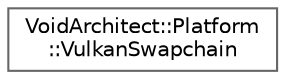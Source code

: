 digraph "Graphical Class Hierarchy"
{
 // LATEX_PDF_SIZE
  bgcolor="transparent";
  edge [fontname=Helvetica,fontsize=10,labelfontname=Helvetica,labelfontsize=10];
  node [fontname=Helvetica,fontsize=10,shape=box,height=0.2,width=0.4];
  rankdir="LR";
  Node0 [id="Node000000",label="VoidArchitect::Platform\l::VulkanSwapchain",height=0.2,width=0.4,color="grey40", fillcolor="white", style="filled",URL="$class_void_architect_1_1_platform_1_1_vulkan_swapchain.html",tooltip=" "];
}

